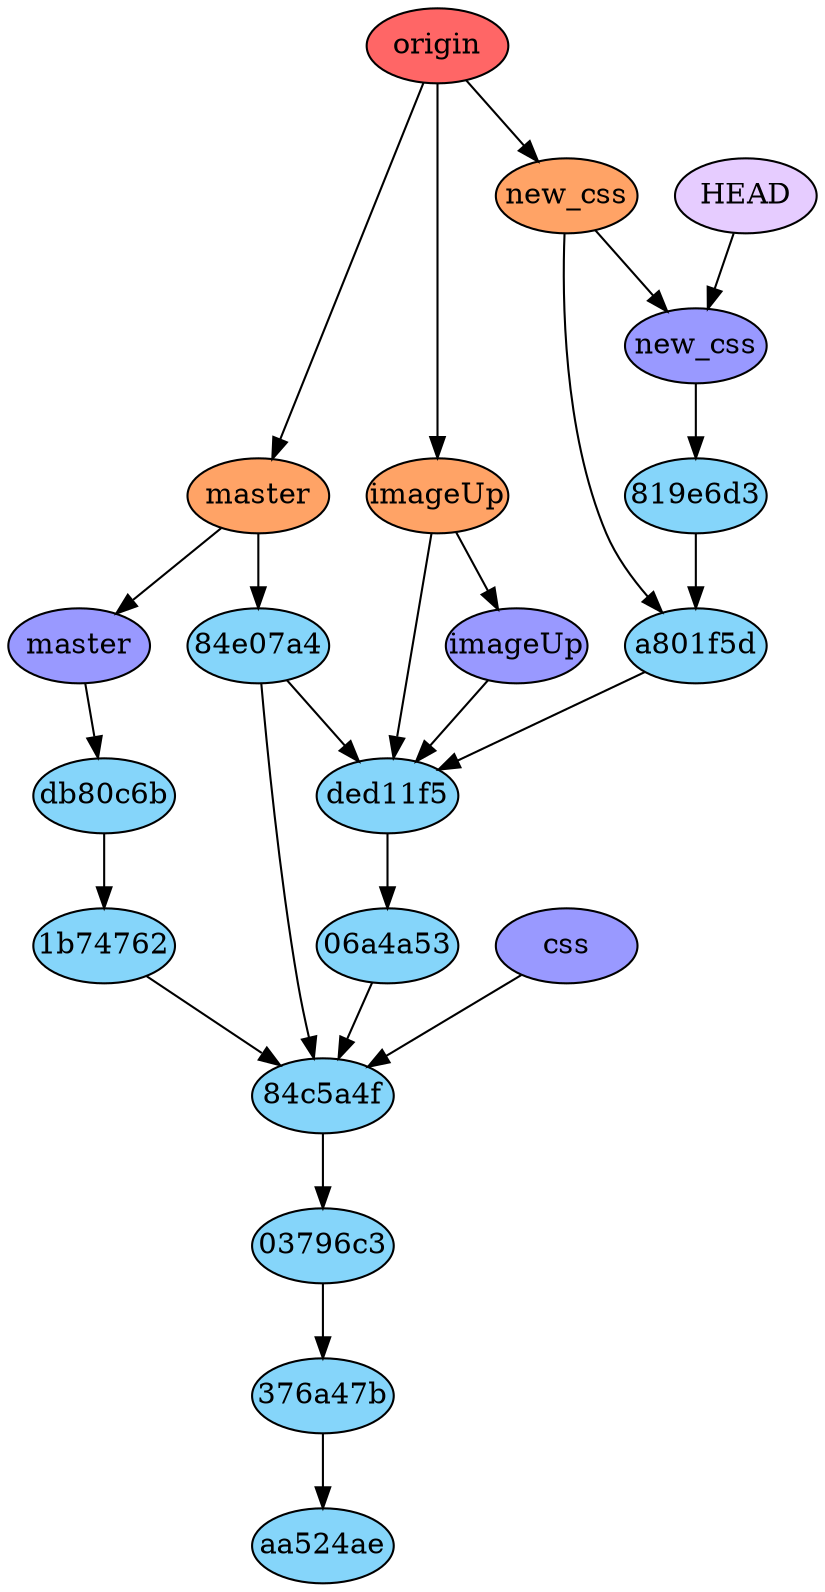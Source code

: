 digraph auto {
	graph [bgcolor=transparent]
	node [fixedsize=true style=filled width=0.95]
	"03796c33b3007408f24f5c89d7d7d00e5d869c70" [label="03796c3" fillcolor="#85d5fa"]
	"03796c33b3007408f24f5c89d7d7d00e5d869c70" -> "376a47bb7990886c79c7064720939c07bf896465"
	"06a4a531e94d27662632b590863be73eeab05cf1" [label="06a4a53" fillcolor="#85d5fa"]
	"06a4a531e94d27662632b590863be73eeab05cf1" -> "84c5a4f514427b66d6fac882cbdc8c0310a0e007"
	"1b74762097d8c83a919903c2de3a9433596c86be" [label="1b74762" fillcolor="#85d5fa"]
	"1b74762097d8c83a919903c2de3a9433596c86be" -> "84c5a4f514427b66d6fac882cbdc8c0310a0e007"
	"376a47bb7990886c79c7064720939c07bf896465" [label="376a47b" fillcolor="#85d5fa"]
	"376a47bb7990886c79c7064720939c07bf896465" -> aa524aeeb4814cfa739c611441a9afe8b64430bc
	"819e6d344d6a5b3c22d50e4a4e7713d20ffdf051" [label="819e6d3" fillcolor="#85d5fa"]
	"819e6d344d6a5b3c22d50e4a4e7713d20ffdf051" -> a801f5d23b2951939cbb352bffaf252f650debaf
	"84c5a4f514427b66d6fac882cbdc8c0310a0e007" [label="84c5a4f" fillcolor="#85d5fa"]
	"84c5a4f514427b66d6fac882cbdc8c0310a0e007" -> "03796c33b3007408f24f5c89d7d7d00e5d869c70"
	"84e07a447573ddef32e17e2035c27343db597189" [label="84e07a4" fillcolor="#85d5fa"]
	"84e07a447573ddef32e17e2035c27343db597189" -> "84c5a4f514427b66d6fac882cbdc8c0310a0e007"
	"84e07a447573ddef32e17e2035c27343db597189" -> ded11f5512c9bbd6c984446497192c6386313ce0
	a801f5d23b2951939cbb352bffaf252f650debaf [label=a801f5d fillcolor="#85d5fa"]
	a801f5d23b2951939cbb352bffaf252f650debaf -> ded11f5512c9bbd6c984446497192c6386313ce0
	aa524aeeb4814cfa739c611441a9afe8b64430bc [label=aa524ae fillcolor="#85d5fa"]
	db80c6b10bec6878a3545bdea0963f47e0ae6642 [label=db80c6b fillcolor="#85d5fa"]
	db80c6b10bec6878a3545bdea0963f47e0ae6642 -> "1b74762097d8c83a919903c2de3a9433596c86be"
	ded11f5512c9bbd6c984446497192c6386313ce0 [label=ded11f5 fillcolor="#85d5fa"]
	ded11f5512c9bbd6c984446497192c6386313ce0 -> "06a4a531e94d27662632b590863be73eeab05cf1"
	css [label=css fillcolor="#9999ff"]
	css -> "84c5a4f514427b66d6fac882cbdc8c0310a0e007"
	imageUploadFeature [label=imageUp fillcolor="#9999ff"]
	imageUploadFeature -> ded11f5512c9bbd6c984446497192c6386313ce0
	master [label=master fillcolor="#9999ff"]
	master -> db80c6b10bec6878a3545bdea0963f47e0ae6642
	new_css [label=new_css fillcolor="#9999ff"]
	new_css -> "819e6d344d6a5b3c22d50e4a4e7713d20ffdf051"
	HEAD [label=HEAD fillcolor="#e6ccff"]
	HEAD -> new_css
	"origin/imageUploadFeature" [label=imageUp fillcolor="#ffa366"]
	"origin/imageUploadFeature" -> ded11f5512c9bbd6c984446497192c6386313ce0
	"origin/master" [label=master fillcolor="#ffa366"]
	"origin/master" -> "84e07a447573ddef32e17e2035c27343db597189"
	"origin/new_css" [label=new_css fillcolor="#ffa366"]
	"origin/new_css" -> a801f5d23b2951939cbb352bffaf252f650debaf
	origin [label=origin fillcolor="#ff6666"]
	origin -> "origin/imageUploadFeature"
	origin -> "origin/master"
	origin -> "origin/new_css"
	"origin/imageUploadFeature" -> imageUploadFeature
	"origin/master" -> master
	"origin/new_css" -> new_css
}
